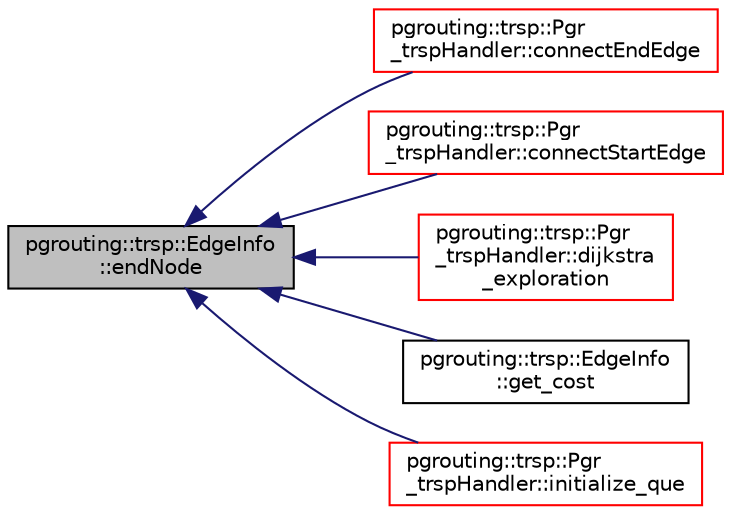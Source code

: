digraph "pgrouting::trsp::EdgeInfo::endNode"
{
  edge [fontname="Helvetica",fontsize="10",labelfontname="Helvetica",labelfontsize="10"];
  node [fontname="Helvetica",fontsize="10",shape=record];
  rankdir="LR";
  Node57 [label="pgrouting::trsp::EdgeInfo\l::endNode",height=0.2,width=0.4,color="black", fillcolor="grey75", style="filled", fontcolor="black"];
  Node57 -> Node58 [dir="back",color="midnightblue",fontsize="10",style="solid",fontname="Helvetica"];
  Node58 [label="pgrouting::trsp::Pgr\l_trspHandler::connectEndEdge",height=0.2,width=0.4,color="red", fillcolor="white", style="filled",URL="$classpgrouting_1_1trsp_1_1Pgr__trspHandler.html#a125a7eac894d46e06b83d574f6b3bdc2"];
  Node57 -> Node62 [dir="back",color="midnightblue",fontsize="10",style="solid",fontname="Helvetica"];
  Node62 [label="pgrouting::trsp::Pgr\l_trspHandler::connectStartEdge",height=0.2,width=0.4,color="red", fillcolor="white", style="filled",URL="$classpgrouting_1_1trsp_1_1Pgr__trspHandler.html#ad9cb3be3a38069b030ddee9255b42069"];
  Node57 -> Node63 [dir="back",color="midnightblue",fontsize="10",style="solid",fontname="Helvetica"];
  Node63 [label="pgrouting::trsp::Pgr\l_trspHandler::dijkstra\l_exploration",height=0.2,width=0.4,color="red", fillcolor="white", style="filled",URL="$classpgrouting_1_1trsp_1_1Pgr__trspHandler.html#a50129ef8113261ab2e159b00bd939ee7"];
  Node57 -> Node70 [dir="back",color="midnightblue",fontsize="10",style="solid",fontname="Helvetica"];
  Node70 [label="pgrouting::trsp::EdgeInfo\l::get_cost",height=0.2,width=0.4,color="black", fillcolor="white", style="filled",URL="$classpgrouting_1_1trsp_1_1EdgeInfo.html#afd259e17cb13b2bef2fd384f741957e9"];
  Node57 -> Node71 [dir="back",color="midnightblue",fontsize="10",style="solid",fontname="Helvetica"];
  Node71 [label="pgrouting::trsp::Pgr\l_trspHandler::initialize_que",height=0.2,width=0.4,color="red", fillcolor="white", style="filled",URL="$classpgrouting_1_1trsp_1_1Pgr__trspHandler.html#a9f286e7c5e226a50bfe0e47e08eed2dd"];
}

